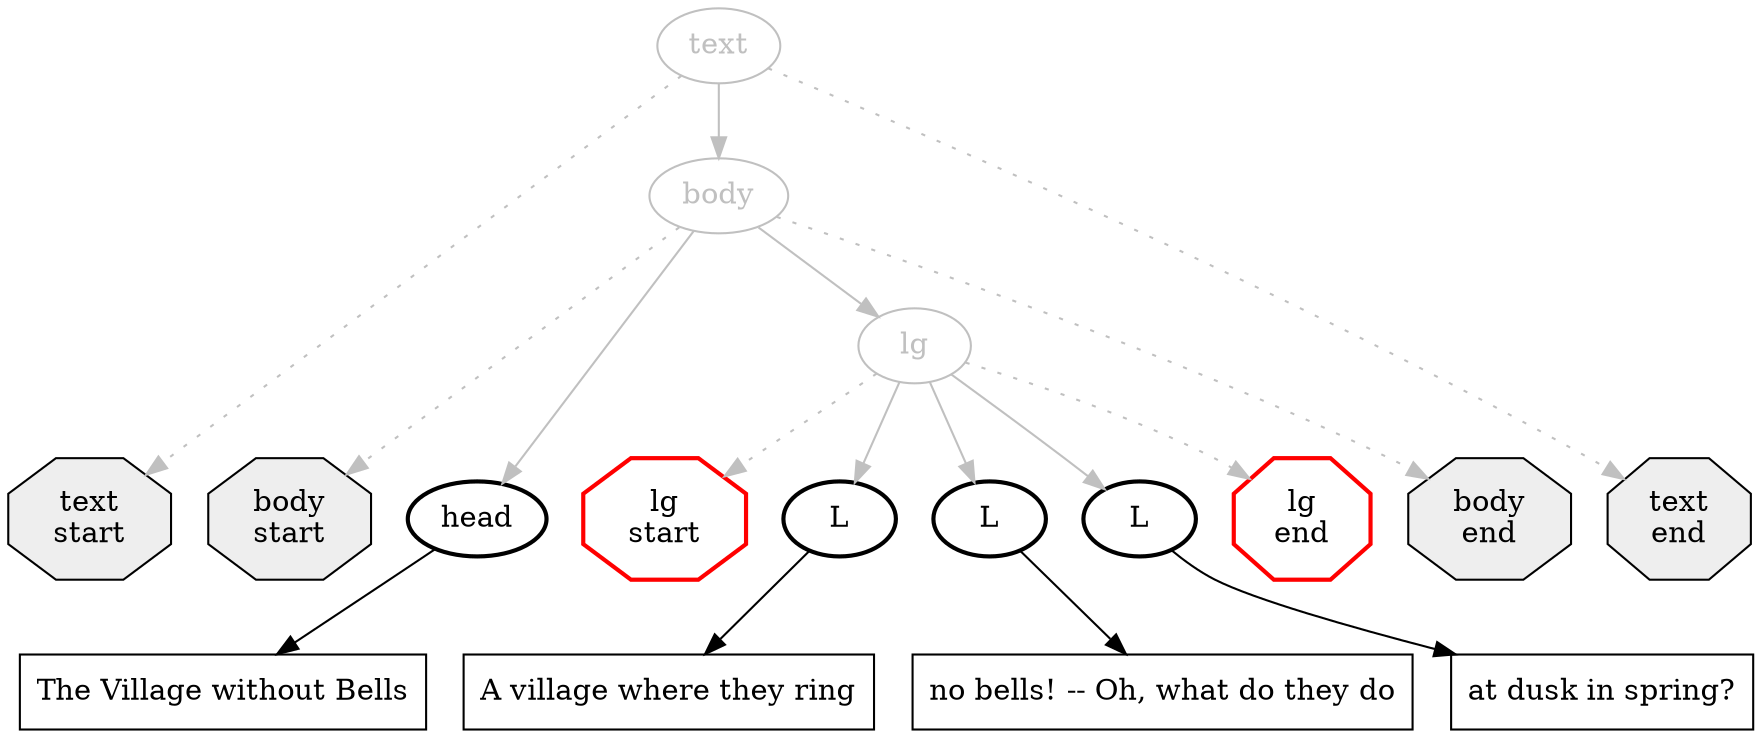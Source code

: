 digraph {
  /* 2a:  highlight the pairs to be recognized */
  node [shape=rectangle, ordering=out];
  edge [color=gray];
  
  subgraph {
  rank = same;
  node [color=black, shape=octagon, style=filled, fillcolor="#EEEEEE"];
  starttext [label="text\nstart"];
  startbody [label="body\nstart"];
  // starthead [label="head\nstart", color=red, style=bold];
  // endhead [label="head\nend", color=red, style=bold];
  startlg [label="lg\nstart", color=red, style=bold];
  // startl1 [label="l\nstart", color=red, style=bold];
  // endl1 [label="l\nend", color=red, style=bold];
  // startl2 [label="l\nstart", color=red, style=bold];
  // endl2 [label="l\nend", color=red, style=bold];
  // startl3 [label="l\nstart", color=red, style=bold];
  // endl3 [label="l\nend", color=red, style=bold];
  endlg [label="lg\nend", color=red, style=bold];
  endbody [label="body\nend"];
  endtext [label="text\nend"];

  node [shape=oval, color=black, fontcolor=black, style=bold];
  head;
  l1 [label="L"];
  l2 [label="L"];
  l3 [label="L"];
   }


  node [color=black, shape=box, style=solid];
  // shape=plaintext makes them disappear too much
  
  pcd0 [label="The Village without Bells"];
  pcd1 [label="A village where they ring"];
  pcd2 [label="no bells! -- Oh, what do they do"];
  pcd3 [label="at dusk in spring?"]
 

  node [shape=oval, color=gray, fontcolor=gray];
  text -> starttext [style=dotted];
  text -> body;
  text -> endtext [style=dotted];
  
  body -> startbody [style=dotted];
  body -> head;
  body -> lg;
  body -> endbody [style=dotted];

  // head -> starthead [style=dotted];
  head -> pcd0 [color=black];
  // head -> endhead [style=dotted];
  

  lg -> startlg [style=dotted];
  lg -> { l1 l2 l3 };
  lg -> endlg [style=dotted];


  // l1 -> startl1 [style=dotted];
  l1 -> pcd1 [color=black];
  // l1 -> endl1 [style=dotted];
  

  // l2 -> startl2 [style=dotted];
  l2 -> pcd2 [color=black];
  // l2 -> endl2 [style=dotted];
  

  // l3 -> startl3 [style=dotted];
  l3 -> pcd3 [color=black];
  // l3 -> endl3 [style=dotted];
  
  
}